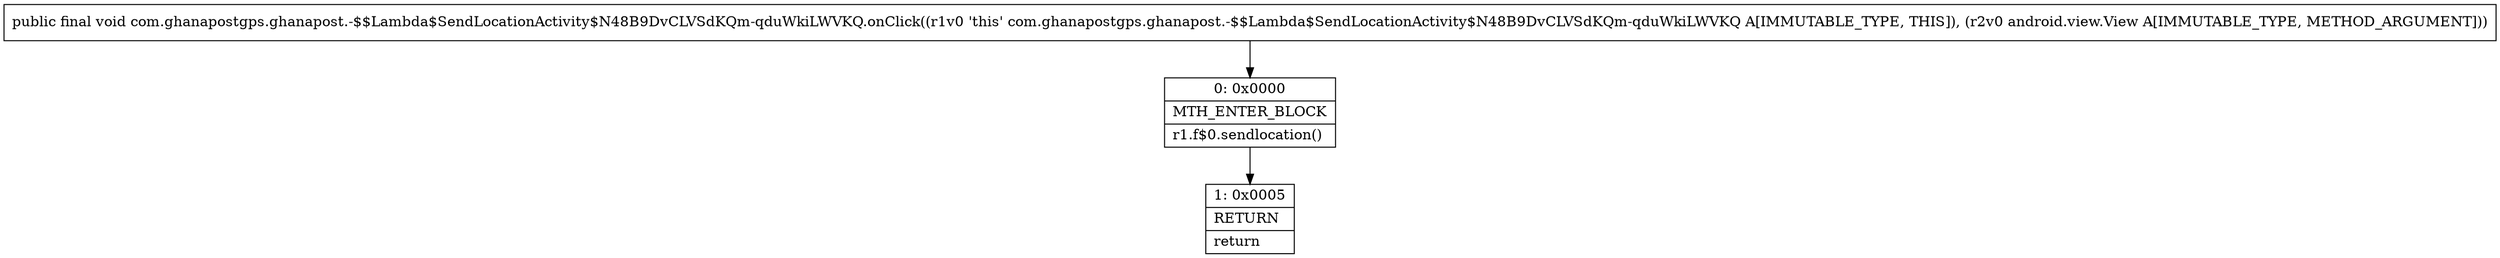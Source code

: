 digraph "CFG forcom.ghanapostgps.ghanapost.\-$$Lambda$SendLocationActivity$N48B9DvCLVSdKQm\-qduWkiLWVKQ.onClick(Landroid\/view\/View;)V" {
Node_0 [shape=record,label="{0\:\ 0x0000|MTH_ENTER_BLOCK\l|r1.f$0.sendlocation()\l}"];
Node_1 [shape=record,label="{1\:\ 0x0005|RETURN\l|return\l}"];
MethodNode[shape=record,label="{public final void com.ghanapostgps.ghanapost.\-$$Lambda$SendLocationActivity$N48B9DvCLVSdKQm\-qduWkiLWVKQ.onClick((r1v0 'this' com.ghanapostgps.ghanapost.\-$$Lambda$SendLocationActivity$N48B9DvCLVSdKQm\-qduWkiLWVKQ A[IMMUTABLE_TYPE, THIS]), (r2v0 android.view.View A[IMMUTABLE_TYPE, METHOD_ARGUMENT])) }"];
MethodNode -> Node_0;
Node_0 -> Node_1;
}

